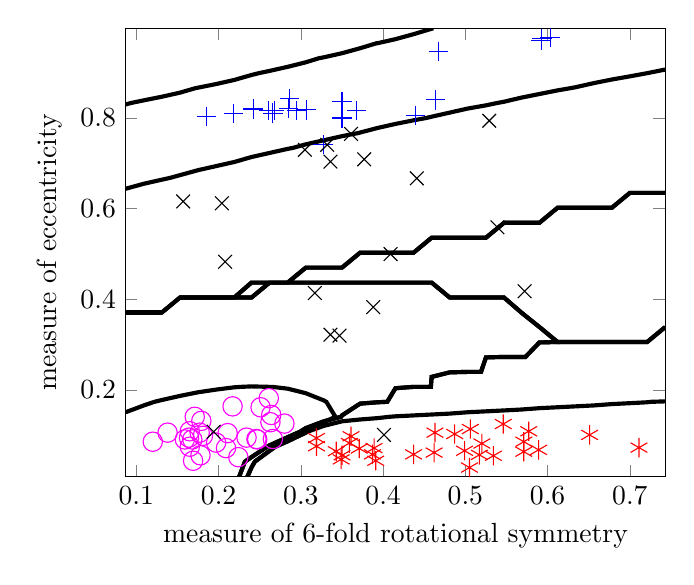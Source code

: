 % This file was created by matlab2tikz v0.4.7 running on MATLAB 8.3.
% Copyright (c) 2008--2014, Nico Schlömer <nico.schloemer@gmail.com>
% All rights reserved.
% Minimal pgfplots version: 1.3
% 
% The latest updates can be retrieved from
%   http://www.mathworks.com/matlabcentral/fileexchange/22022-matlab2tikz
% where you can also make suggestions and rate matlab2tikz.
% 
%
% defining custom colors
\definecolor{mycolor1}{rgb}{1.0,0.0,1.0}%
%
\begin{tikzpicture}

\begin{axis}[%
colormap/jet,
unbounded coords=jump,
xmin=0.087,
xmax=0.743,
xlabel={measure of 6-fold rotational symmetry},
ymin=0.009,
ymax=0.998,
ylabel={measure of eccentricity}
]
\addplot [color=blue,mark size=3.5pt,only marks,mark=+,mark options={solid},forget plot]
  table[row sep=crcr]{%
0.35	0.8\\
0.603	0.978\\
0.327	0.741\\
0.35	0.837\\
0.467	0.947\\
0.261	0.816\\
0.266	0.811\\
0.218	0.81\\
0.368	0.817\\
0.286	0.843\\
0.185	0.804\\
0.285	0.821\\
0.439	0.806\\
0.593	0.976\\
0.268	0.817\\
0.592	0.972\\
0.295	0.816\\
0.307	0.818\\
0.464	0.84\\
0.242	0.82\\
};
\addplot [color=red,mark size=3.5pt,only marks,mark=asterisk,mark options={solid},forget plot]
  table[row sep=crcr]{%
0.577	0.109\\
0.534	0.055\\
0.437	0.058\\
0.361	0.098\\
0.546	0.125\\
0.589	0.068\\
0.319	0.076\\
0.462	0.062\\
0.387	0.058\\
0.349	0.047\\
0.371	0.071\\
0.571	0.064\\
0.711	0.073\\
0.499	0.066\\
0.651	0.101\\
0.52	0.082\\
0.517	0.057\\
0.343	0.065\\
0.391	0.044\\
0.35	0.056\\
0.571	0.086\\
0.389	0.072\\
0.319	0.094\\
0.463	0.106\\
0.487	0.103\\
0.506	0.114\\
0.505	0.029\\
0.359	0.083\\
};
\addplot [color=mycolor1,mark size=3.5pt,only marks,mark=o,mark options={solid},forget plot]
  table[row sep=crcr]{%
0.181	0.099\\
0.217	0.164\\
0.264	0.145\\
0.177	0.106\\
0.211	0.105\\
0.263	0.129\\
0.251	0.162\\
0.209	0.072\\
0.171	0.141\\
0.234	0.095\\
0.169	0.044\\
0.28	0.126\\
0.12	0.086\\
0.165	0.109\\
0.247	0.091\\
0.138	0.106\\
0.266	0.092\\
0.164	0.095\\
0.197	0.084\\
0.246	0.092\\
0.165	0.075\\
0.178	0.056\\
0.159	0.091\\
0.168	0.091\\
0.224	0.052\\
0.261	0.182\\
0.179	0.132\\
};
\addplot [color=black,mark size=3.5pt,only marks,mark=x,mark options={solid},forget plot]
  table[row sep=crcr]{%
0.441	0.667\\
0.409	0.5\\
0.194	0.108\\
0.157	0.616\\
0.529	0.794\\
0.317	0.414\\
0.361	0.765\\
0.336	0.704\\
0.336	0.322\\
0.377	0.709\\
0.539	0.559\\
0.388	0.383\\
0.332	0.741\\
0.208	0.483\\
0.305	0.73\\
0.572	0.418\\
0.401	0.101\\
0.204	0.612\\
0.347	0.32\\
};

\addplot[area legend,solid,line width=1.5pt,draw=black,forget plot]
table[row sep=crcr] {%
x	y\\
0.461	0.998\\
0.459	0.997\\
0.437	0.985\\
0.415	0.974\\
0.393	0.965\\
0.392	0.965\\
0.372	0.954\\
0.35	0.943\\
0.328	0.934\\
0.322	0.932\\
0.306	0.923\\
0.284	0.913\\
0.262	0.904\\
0.249	0.899\\
0.24	0.895\\
0.219	0.884\\
0.197	0.875\\
0.175	0.867\\
0.172	0.866\\
0.153	0.856\\
0.131	0.847\\
0.109	0.839\\
0.093	0.833\\
0.087	0.83\\
nan	nan\\
};


\addplot[area legend,solid,line width=1.5pt,draw=black,forget plot]
table[row sep=crcr] {%
x	y\\
0.087	0.644\\
0.109	0.655\\
0.131	0.664\\
0.141	0.668\\
0.153	0.674\\
0.175	0.685\\
0.197	0.694\\
0.214	0.701\\
0.219	0.703\\
0.24	0.714\\
0.262	0.723\\
0.284	0.732\\
0.29	0.734\\
0.306	0.742\\
0.328	0.751\\
0.35	0.76\\
0.37	0.767\\
0.372	0.768\\
0.393	0.778\\
0.415	0.787\\
0.437	0.795\\
0.452	0.8\\
0.459	0.803\\
0.481	0.812\\
0.503	0.821\\
0.525	0.828\\
0.538	0.833\\
0.547	0.836\\
0.568	0.845\\
0.59	0.853\\
0.612	0.861\\
0.628	0.866\\
0.634	0.868\\
0.656	0.877\\
0.678	0.885\\
0.7	0.892\\
0.721	0.899\\
0.721	0.899\\
0.743	0.907\\
nan	nan\\
};


\addplot[area legend,solid,line width=1.5pt,draw=black,forget plot]
table[row sep=crcr] {%
x	y\\
0.235	0.009\\
0.24	0.029\\
0.244	0.042\\
0.262	0.066\\
0.269	0.075\\
0.284	0.087\\
0.306	0.106\\
0.308	0.108\\
0.328	0.121\\
0.35	0.131\\
0.372	0.135\\
0.393	0.138\\
0.408	0.141\\
0.415	0.142\\
0.437	0.144\\
0.459	0.146\\
0.481	0.148\\
0.503	0.151\\
0.525	0.153\\
0.547	0.155\\
0.568	0.157\\
0.59	0.16\\
0.612	0.162\\
0.634	0.164\\
0.656	0.166\\
0.678	0.169\\
0.7	0.171\\
0.721	0.173\\
0.726	0.174\\
0.743	0.175\\
nan	nan\\
};


\addplot[area legend,solid,line width=1.5pt,draw=black,forget plot]
table[row sep=crcr] {%
x	y\\
0.235	0.009\\
0.24	0.029\\
0.244	0.042\\
0.262	0.066\\
0.269	0.075\\
0.284	0.087\\
0.306	0.106\\
0.308	0.108\\
0.328	0.129\\
0.342	0.141\\
0.331	0.174\\
0.328	0.177\\
0.306	0.193\\
0.284	0.203\\
0.265	0.207\\
0.262	0.207\\
0.24	0.208\\
0.227	0.207\\
0.219	0.206\\
0.197	0.201\\
0.175	0.195\\
0.153	0.187\\
0.131	0.178\\
0.122	0.174\\
0.109	0.166\\
0.087	0.151\\
nan	nan\\
};


\addplot[area legend,solid,line width=1.5pt,draw=black,forget plot]
table[row sep=crcr] {%
x	y\\
0.087	0.371\\
0.109	0.371\\
0.131	0.371\\
0.153	0.404\\
0.175	0.404\\
0.197	0.404\\
0.219	0.404\\
0.24	0.404\\
0.262	0.437\\
0.284	0.437\\
0.306	0.437\\
0.328	0.437\\
0.35	0.437\\
0.372	0.437\\
0.393	0.437\\
0.415	0.437\\
0.437	0.437\\
0.459	0.437\\
0.481	0.404\\
0.503	0.404\\
0.525	0.404\\
0.547	0.404\\
0.568	0.371\\
0.59	0.339\\
0.612	0.306\\
0.634	0.306\\
0.656	0.306\\
0.678	0.306\\
0.7	0.306\\
0.721	0.306\\
0.743	0.339\\
nan	nan\\
};


\addplot[area legend,solid,line width=1.5pt,draw=black,forget plot]
table[row sep=crcr] {%
x	y\\
0.225	0.009\\
0.232	0.042\\
0.24	0.052\\
0.259	0.075\\
0.262	0.078\\
0.284	0.096\\
0.299	0.108\\
0.306	0.116\\
0.328	0.131\\
0.349	0.141\\
0.35	0.144\\
0.372	0.17\\
0.393	0.173\\
0.405	0.174\\
0.415	0.204\\
0.437	0.207\\
0.458	0.207\\
0.459	0.229\\
0.481	0.239\\
0.503	0.24\\
0.519	0.24\\
0.525	0.272\\
0.547	0.273\\
0.568	0.273\\
0.573	0.273\\
0.59	0.305\\
0.612	0.306\\
0.59	0.339\\
0.568	0.371\\
0.547	0.404\\
0.525	0.404\\
0.503	0.404\\
0.481	0.404\\
0.459	0.437\\
0.437	0.437\\
0.415	0.437\\
0.393	0.437\\
0.372	0.437\\
0.35	0.437\\
0.328	0.437\\
0.306	0.437\\
0.284	0.437\\
0.262	0.437\\
0.24	0.404\\
0.219	0.404\\
0.197	0.404\\
0.175	0.404\\
0.153	0.404\\
0.175	0.404\\
0.197	0.404\\
0.219	0.404\\
0.24	0.437\\
0.262	0.437\\
0.284	0.437\\
0.306	0.47\\
0.328	0.47\\
0.35	0.47\\
0.372	0.503\\
0.393	0.503\\
0.415	0.503\\
0.437	0.503\\
0.459	0.536\\
0.481	0.536\\
0.503	0.536\\
0.525	0.536\\
0.547	0.569\\
0.568	0.569\\
0.59	0.569\\
0.612	0.602\\
0.634	0.602\\
0.656	0.602\\
0.678	0.602\\
0.7	0.635\\
0.721	0.635\\
0.743	0.635\\
nan	nan\\
};


\addplot[area legend,solid,line width=1.5pt,draw=black,forget plot]
table[row sep=crcr] {%
x	y\\
0.087	0.371\\
0.109	0.371\\
0.131	0.371\\
0.109	0.371\\
0.087	0.371\\
nan	nan\\
};


\addplot[area legend,solid,line width=1.5pt,draw=black,forget plot]
table[row sep=crcr] {%
x	y\\
0.225	0.009\\
0.232	0.042\\
0.24	0.052\\
0.259	0.075\\
0.262	0.078\\
0.284	0.096\\
0.299	0.108\\
0.306	0.116\\
0.328	0.131\\
0.349	0.141\\
0.35	0.144\\
0.372	0.17\\
0.393	0.173\\
0.405	0.174\\
0.415	0.204\\
0.437	0.207\\
0.458	0.207\\
0.459	0.229\\
0.481	0.239\\
0.503	0.24\\
0.519	0.24\\
0.525	0.272\\
0.547	0.273\\
0.568	0.273\\
0.573	0.273\\
0.59	0.305\\
0.612	0.306\\
0.634	0.306\\
0.656	0.306\\
0.678	0.306\\
0.7	0.306\\
0.721	0.306\\
0.743	0.339\\
nan	nan\\
};


\addplot[area legend,solid,line width=1.5pt,draw=black,forget plot]
table[row sep=crcr] {%
x	y\\
0.087	0.371\\
0.109	0.371\\
0.131	0.371\\
0.153	0.404\\
0.175	0.404\\
0.197	0.404\\
0.219	0.404\\
0.24	0.437\\
0.262	0.437\\
0.284	0.437\\
0.306	0.47\\
0.328	0.47\\
0.35	0.47\\
0.372	0.503\\
0.393	0.503\\
0.415	0.503\\
0.437	0.503\\
0.459	0.536\\
0.481	0.536\\
0.503	0.536\\
0.525	0.536\\
0.547	0.569\\
0.568	0.569\\
0.59	0.569\\
0.612	0.602\\
0.634	0.602\\
0.656	0.602\\
0.678	0.602\\
0.7	0.635\\
0.721	0.635\\
0.743	0.635\\
nan	nan\\
};

\end{axis}
\end{tikzpicture}%